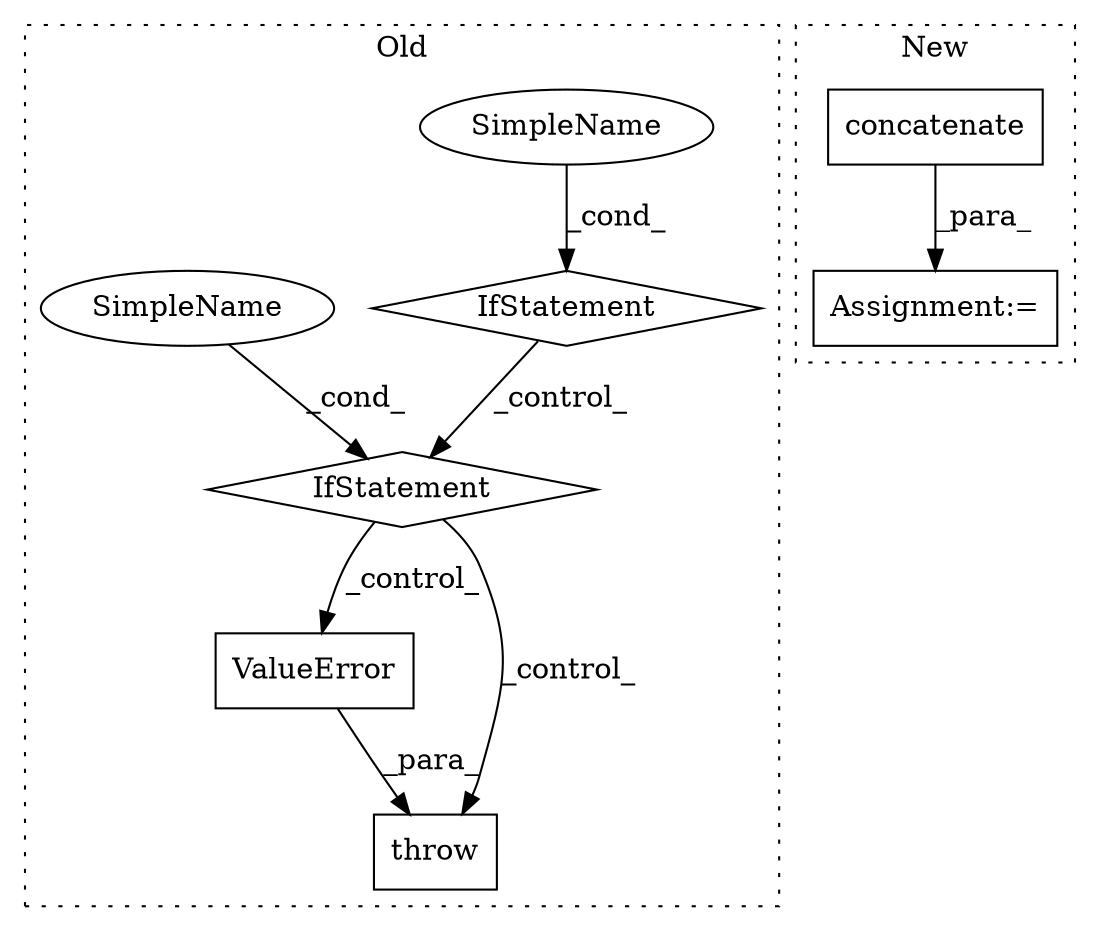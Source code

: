 digraph G {
subgraph cluster0 {
1 [label="ValueError" a="32" s="586,653" l="11,1" shape="box"];
3 [label="IfStatement" a="25" s="489,504" l="4,2" shape="diamond"];
4 [label="SimpleName" a="42" s="" l="" shape="ellipse"];
5 [label="throw" a="53" s="580" l="6" shape="box"];
7 [label="IfStatement" a="25" s="556,570" l="4,2" shape="diamond"];
8 [label="SimpleName" a="42" s="" l="" shape="ellipse"];
label = "Old";
style="dotted";
}
subgraph cluster1 {
2 [label="concatenate" a="32" s="727,770" l="19,1" shape="box"];
6 [label="Assignment:=" a="7" s="720" l="1" shape="box"];
label = "New";
style="dotted";
}
1 -> 5 [label="_para_"];
2 -> 6 [label="_para_"];
3 -> 7 [label="_control_"];
4 -> 3 [label="_cond_"];
7 -> 1 [label="_control_"];
7 -> 5 [label="_control_"];
8 -> 7 [label="_cond_"];
}